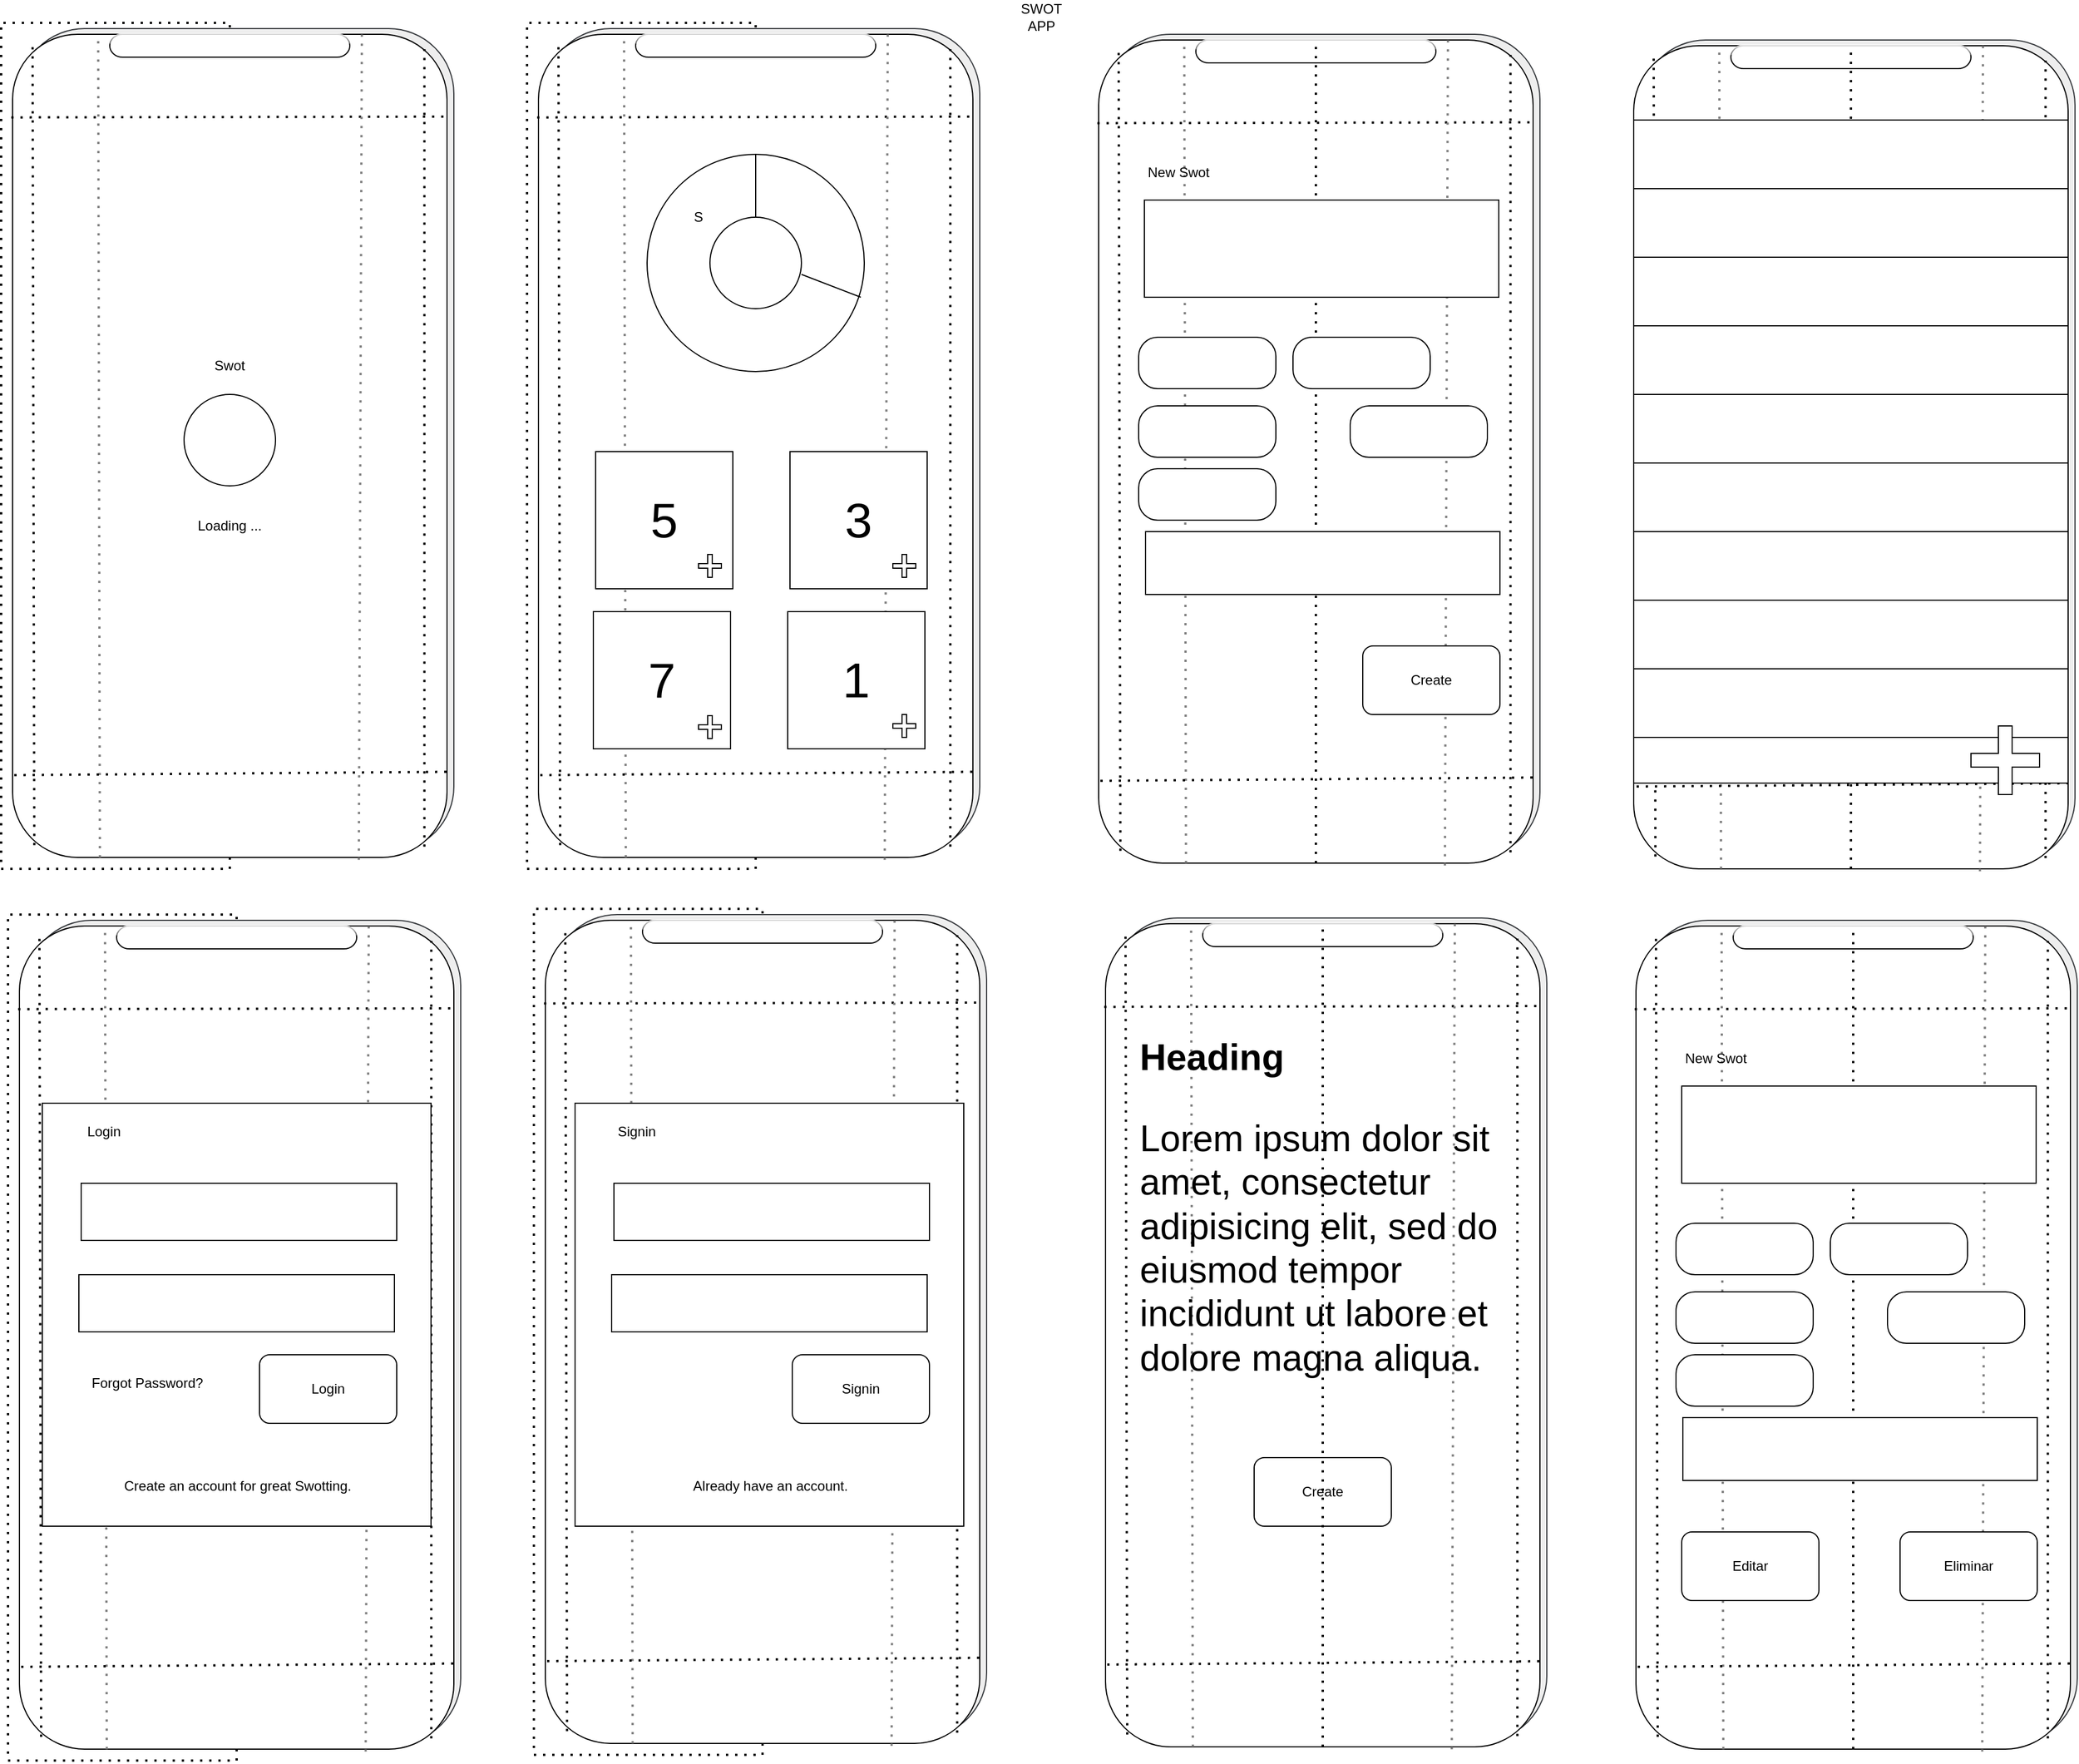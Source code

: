 <mxfile version="15.4.0" type="device"><diagram id="wFPqFY1GX7X6QsZwy1ds" name="Page-1"><mxGraphModel dx="1992" dy="1300" grid="1" gridSize="10" guides="1" tooltips="1" connect="1" arrows="1" fold="1" page="1" pageScale="1" pageWidth="1100" pageHeight="850" math="0" shadow="0"><root><mxCell id="0"/><mxCell id="1" parent="0"/><mxCell id="DtEiFHZhWqmrKsmx5rR9-7" value="" style="group;movable=0;editable=0;" vertex="1" connectable="0" parent="1"><mxGeometry x="80" y="40" width="386" height="725" as="geometry"/></mxCell><mxCell id="DtEiFHZhWqmrKsmx5rR9-8" value="" style="rounded=1;whiteSpace=wrap;html=1;fillColor=#eeeeee;strokeColor=#36393d;movable=0;editable=0;" vertex="1" parent="DtEiFHZhWqmrKsmx5rR9-7"><mxGeometry x="6" width="380" height="720" as="geometry"/></mxCell><mxCell id="DtEiFHZhWqmrKsmx5rR9-9" value="" style="rounded=1;whiteSpace=wrap;html=1;movable=0;editable=0;" vertex="1" parent="DtEiFHZhWqmrKsmx5rR9-7"><mxGeometry y="5" width="380" height="720" as="geometry"/></mxCell><mxCell id="DtEiFHZhWqmrKsmx5rR9-10" value="" style="rounded=1;whiteSpace=wrap;html=1;arcSize=56;glass=1;movable=0;editable=0;" vertex="1" parent="DtEiFHZhWqmrKsmx5rR9-7"><mxGeometry x="85" y="5" width="210" height="20" as="geometry"/></mxCell><mxCell id="DtEiFHZhWqmrKsmx5rR9-11" value="" style="endArrow=none;dashed=1;html=1;dashPattern=1 3;strokeWidth=2;entryX=0.5;entryY=0;entryDx=0;entryDy=0;exitX=0.5;exitY=1;exitDx=0;exitDy=0;rounded=0;edgeStyle=orthogonalEdgeStyle;movable=0;editable=0;" edge="1" parent="DtEiFHZhWqmrKsmx5rR9-7" source="DtEiFHZhWqmrKsmx5rR9-9" target="DtEiFHZhWqmrKsmx5rR9-10"><mxGeometry width="50" height="50" relative="1" as="geometry"><mxPoint x="270" y="405" as="sourcePoint"/><mxPoint x="320" y="355" as="targetPoint"/></mxGeometry></mxCell><mxCell id="DtEiFHZhWqmrKsmx5rR9-12" value="" style="endArrow=none;dashed=1;html=1;dashPattern=1 3;strokeWidth=2;exitX=-0.003;exitY=0.101;exitDx=0;exitDy=0;exitPerimeter=0;entryX=0.997;entryY=0.1;entryDx=0;entryDy=0;entryPerimeter=0;rounded=0;edgeStyle=orthogonalEdgeStyle;movable=0;editable=0;" edge="1" parent="DtEiFHZhWqmrKsmx5rR9-7" source="DtEiFHZhWqmrKsmx5rR9-9" target="DtEiFHZhWqmrKsmx5rR9-9"><mxGeometry width="50" height="50" relative="1" as="geometry"><mxPoint x="270" y="405" as="sourcePoint"/><mxPoint x="320" y="355" as="targetPoint"/></mxGeometry></mxCell><mxCell id="DtEiFHZhWqmrKsmx5rR9-13" value="" style="endArrow=none;dashed=1;html=1;dashPattern=1 3;strokeWidth=2;entryX=0.197;entryY=0;entryDx=0;entryDy=0;entryPerimeter=0;exitX=0.201;exitY=1;exitDx=0;exitDy=0;exitPerimeter=0;strokeColor=#808080;rounded=0;edgeStyle=orthogonalEdgeStyle;movable=0;editable=0;" edge="1" parent="DtEiFHZhWqmrKsmx5rR9-7" source="DtEiFHZhWqmrKsmx5rR9-9" target="DtEiFHZhWqmrKsmx5rR9-9"><mxGeometry width="50" height="50" relative="1" as="geometry"><mxPoint x="270" y="405" as="sourcePoint"/><mxPoint x="320" y="355" as="targetPoint"/></mxGeometry></mxCell><mxCell id="DtEiFHZhWqmrKsmx5rR9-14" value="" style="endArrow=none;dashed=1;html=1;dashPattern=1 3;strokeWidth=2;entryX=0.804;entryY=-0.002;entryDx=0;entryDy=0;entryPerimeter=0;exitX=0.797;exitY=1.003;exitDx=0;exitDy=0;exitPerimeter=0;strokeColor=#808080;rounded=0;edgeStyle=orthogonalEdgeStyle;movable=0;editable=0;" edge="1" parent="DtEiFHZhWqmrKsmx5rR9-7" source="DtEiFHZhWqmrKsmx5rR9-9" target="DtEiFHZhWqmrKsmx5rR9-9"><mxGeometry width="50" height="50" relative="1" as="geometry"><mxPoint x="311.52" y="722.5" as="sourcePoint"/><mxPoint x="310.0" y="2.5" as="targetPoint"/></mxGeometry></mxCell><mxCell id="DtEiFHZhWqmrKsmx5rR9-15" value="" style="endArrow=none;dashed=1;html=1;dashPattern=1 3;strokeWidth=2;entryX=0.046;entryY=0.014;entryDx=0;entryDy=0;entryPerimeter=0;exitX=0.05;exitY=0.985;exitDx=0;exitDy=0;exitPerimeter=0;rounded=0;edgeStyle=orthogonalEdgeStyle;movable=0;editable=0;" edge="1" parent="DtEiFHZhWqmrKsmx5rR9-7" source="DtEiFHZhWqmrKsmx5rR9-9" target="DtEiFHZhWqmrKsmx5rR9-9"><mxGeometry width="50" height="50" relative="1" as="geometry"><mxPoint x="250" y="375" as="sourcePoint"/><mxPoint x="300" y="325" as="targetPoint"/></mxGeometry></mxCell><mxCell id="DtEiFHZhWqmrKsmx5rR9-16" value="" style="endArrow=none;dashed=1;html=1;dashPattern=1 3;strokeWidth=2;entryX=0.948;entryY=0.018;entryDx=0;entryDy=0;entryPerimeter=0;exitX=0.948;exitY=0.987;exitDx=0;exitDy=0;exitPerimeter=0;rounded=0;edgeStyle=orthogonalEdgeStyle;movable=0;editable=0;" edge="1" parent="DtEiFHZhWqmrKsmx5rR9-7" source="DtEiFHZhWqmrKsmx5rR9-9" target="DtEiFHZhWqmrKsmx5rR9-9"><mxGeometry width="50" height="50" relative="1" as="geometry"><mxPoint x="250" y="405" as="sourcePoint"/><mxPoint x="300" y="355" as="targetPoint"/></mxGeometry></mxCell><mxCell id="DtEiFHZhWqmrKsmx5rR9-17" value="" style="endArrow=none;dashed=1;html=1;dashPattern=1 3;strokeWidth=2;exitX=0.004;exitY=0.9;exitDx=0;exitDy=0;exitPerimeter=0;entryX=1.001;entryY=0.896;entryDx=0;entryDy=0;entryPerimeter=0;rounded=0;edgeStyle=orthogonalEdgeStyle;movable=0;editable=0;" edge="1" parent="DtEiFHZhWqmrKsmx5rR9-7" source="DtEiFHZhWqmrKsmx5rR9-9" target="DtEiFHZhWqmrKsmx5rR9-9"><mxGeometry width="50" height="50" relative="1" as="geometry"><mxPoint x="250" y="405" as="sourcePoint"/><mxPoint x="300" y="355" as="targetPoint"/></mxGeometry></mxCell><mxCell id="DtEiFHZhWqmrKsmx5rR9-30" value="" style="ellipse;whiteSpace=wrap;html=1;aspect=fixed;" vertex="1" parent="DtEiFHZhWqmrKsmx5rR9-7"><mxGeometry x="150" y="320" width="80" height="80" as="geometry"/></mxCell><mxCell id="DtEiFHZhWqmrKsmx5rR9-31" value="Swot" style="text;html=1;strokeColor=none;fillColor=none;align=center;verticalAlign=middle;whiteSpace=wrap;rounded=0;" vertex="1" parent="DtEiFHZhWqmrKsmx5rR9-7"><mxGeometry x="160" y="280" width="60" height="30" as="geometry"/></mxCell><mxCell id="DtEiFHZhWqmrKsmx5rR9-32" value="Loading ..." style="text;html=1;strokeColor=none;fillColor=none;align=center;verticalAlign=middle;whiteSpace=wrap;rounded=0;" vertex="1" parent="DtEiFHZhWqmrKsmx5rR9-7"><mxGeometry x="160" y="420" width="60" height="30" as="geometry"/></mxCell><mxCell id="DtEiFHZhWqmrKsmx5rR9-18" value="" style="group;movable=0;editable=0;" vertex="1" connectable="0" parent="1"><mxGeometry x="540" y="40" width="390" height="725" as="geometry"/></mxCell><mxCell id="DtEiFHZhWqmrKsmx5rR9-19" value="" style="rounded=1;whiteSpace=wrap;html=1;fillColor=#eeeeee;strokeColor=#36393d;movable=0;editable=0;" vertex="1" parent="DtEiFHZhWqmrKsmx5rR9-18"><mxGeometry x="6" width="380" height="720" as="geometry"/></mxCell><mxCell id="DtEiFHZhWqmrKsmx5rR9-20" value="" style="rounded=1;whiteSpace=wrap;html=1;movable=0;editable=0;" vertex="1" parent="DtEiFHZhWqmrKsmx5rR9-18"><mxGeometry y="5" width="380" height="720" as="geometry"/></mxCell><mxCell id="DtEiFHZhWqmrKsmx5rR9-21" value="" style="rounded=1;whiteSpace=wrap;html=1;arcSize=56;glass=1;movable=0;editable=0;" vertex="1" parent="DtEiFHZhWqmrKsmx5rR9-18"><mxGeometry x="85" y="5" width="210" height="20" as="geometry"/></mxCell><mxCell id="DtEiFHZhWqmrKsmx5rR9-22" value="" style="endArrow=none;dashed=1;html=1;dashPattern=1 3;strokeWidth=2;entryX=0.5;entryY=0;entryDx=0;entryDy=0;exitX=0.5;exitY=1;exitDx=0;exitDy=0;rounded=0;edgeStyle=orthogonalEdgeStyle;movable=0;editable=0;" edge="1" parent="DtEiFHZhWqmrKsmx5rR9-18" source="DtEiFHZhWqmrKsmx5rR9-20" target="DtEiFHZhWqmrKsmx5rR9-21"><mxGeometry width="50" height="50" relative="1" as="geometry"><mxPoint x="270" y="405" as="sourcePoint"/><mxPoint x="320" y="355" as="targetPoint"/></mxGeometry></mxCell><mxCell id="DtEiFHZhWqmrKsmx5rR9-23" value="" style="endArrow=none;dashed=1;html=1;dashPattern=1 3;strokeWidth=2;exitX=-0.003;exitY=0.101;exitDx=0;exitDy=0;exitPerimeter=0;entryX=0.997;entryY=0.1;entryDx=0;entryDy=0;entryPerimeter=0;rounded=0;edgeStyle=orthogonalEdgeStyle;movable=0;editable=0;" edge="1" parent="DtEiFHZhWqmrKsmx5rR9-18" source="DtEiFHZhWqmrKsmx5rR9-20" target="DtEiFHZhWqmrKsmx5rR9-20"><mxGeometry width="50" height="50" relative="1" as="geometry"><mxPoint x="270" y="405" as="sourcePoint"/><mxPoint x="320" y="355" as="targetPoint"/></mxGeometry></mxCell><mxCell id="DtEiFHZhWqmrKsmx5rR9-24" value="" style="endArrow=none;dashed=1;html=1;dashPattern=1 3;strokeWidth=2;entryX=0.197;entryY=0;entryDx=0;entryDy=0;entryPerimeter=0;exitX=0.201;exitY=1;exitDx=0;exitDy=0;exitPerimeter=0;strokeColor=#808080;rounded=0;edgeStyle=orthogonalEdgeStyle;movable=0;editable=0;" edge="1" parent="DtEiFHZhWqmrKsmx5rR9-18" source="DtEiFHZhWqmrKsmx5rR9-20" target="DtEiFHZhWqmrKsmx5rR9-20"><mxGeometry width="50" height="50" relative="1" as="geometry"><mxPoint x="270" y="405" as="sourcePoint"/><mxPoint x="320" y="355" as="targetPoint"/></mxGeometry></mxCell><mxCell id="DtEiFHZhWqmrKsmx5rR9-25" value="" style="endArrow=none;dashed=1;html=1;dashPattern=1 3;strokeWidth=2;entryX=0.804;entryY=-0.002;entryDx=0;entryDy=0;entryPerimeter=0;exitX=0.797;exitY=1.003;exitDx=0;exitDy=0;exitPerimeter=0;strokeColor=#808080;rounded=0;edgeStyle=orthogonalEdgeStyle;movable=0;editable=0;" edge="1" parent="DtEiFHZhWqmrKsmx5rR9-18" source="DtEiFHZhWqmrKsmx5rR9-20" target="DtEiFHZhWqmrKsmx5rR9-20"><mxGeometry width="50" height="50" relative="1" as="geometry"><mxPoint x="311.52" y="722.5" as="sourcePoint"/><mxPoint x="310.0" y="2.5" as="targetPoint"/></mxGeometry></mxCell><mxCell id="DtEiFHZhWqmrKsmx5rR9-26" value="" style="endArrow=none;dashed=1;html=1;dashPattern=1 3;strokeWidth=2;entryX=0.046;entryY=0.014;entryDx=0;entryDy=0;entryPerimeter=0;exitX=0.05;exitY=0.985;exitDx=0;exitDy=0;exitPerimeter=0;rounded=0;edgeStyle=orthogonalEdgeStyle;movable=0;editable=0;" edge="1" parent="DtEiFHZhWqmrKsmx5rR9-18" source="DtEiFHZhWqmrKsmx5rR9-20" target="DtEiFHZhWqmrKsmx5rR9-20"><mxGeometry width="50" height="50" relative="1" as="geometry"><mxPoint x="250" y="375" as="sourcePoint"/><mxPoint x="300" y="325" as="targetPoint"/></mxGeometry></mxCell><mxCell id="DtEiFHZhWqmrKsmx5rR9-27" value="" style="endArrow=none;dashed=1;html=1;dashPattern=1 3;strokeWidth=2;entryX=0.948;entryY=0.018;entryDx=0;entryDy=0;entryPerimeter=0;exitX=0.948;exitY=0.987;exitDx=0;exitDy=0;exitPerimeter=0;rounded=0;edgeStyle=orthogonalEdgeStyle;movable=0;editable=0;" edge="1" parent="DtEiFHZhWqmrKsmx5rR9-18" source="DtEiFHZhWqmrKsmx5rR9-20" target="DtEiFHZhWqmrKsmx5rR9-20"><mxGeometry width="50" height="50" relative="1" as="geometry"><mxPoint x="250" y="405" as="sourcePoint"/><mxPoint x="300" y="355" as="targetPoint"/></mxGeometry></mxCell><mxCell id="DtEiFHZhWqmrKsmx5rR9-28" value="" style="endArrow=none;dashed=1;html=1;dashPattern=1 3;strokeWidth=2;exitX=0.004;exitY=0.9;exitDx=0;exitDy=0;exitPerimeter=0;entryX=1.001;entryY=0.896;entryDx=0;entryDy=0;entryPerimeter=0;rounded=0;edgeStyle=orthogonalEdgeStyle;movable=0;editable=0;" edge="1" parent="DtEiFHZhWqmrKsmx5rR9-18" source="DtEiFHZhWqmrKsmx5rR9-20" target="DtEiFHZhWqmrKsmx5rR9-20"><mxGeometry width="50" height="50" relative="1" as="geometry"><mxPoint x="250" y="405" as="sourcePoint"/><mxPoint x="300" y="355" as="targetPoint"/></mxGeometry></mxCell><mxCell id="DtEiFHZhWqmrKsmx5rR9-69" value="" style="ellipse;whiteSpace=wrap;html=1;aspect=fixed;" vertex="1" parent="DtEiFHZhWqmrKsmx5rR9-18"><mxGeometry x="95" y="110" width="190" height="190" as="geometry"/></mxCell><mxCell id="DtEiFHZhWqmrKsmx5rR9-70" value="" style="ellipse;whiteSpace=wrap;html=1;aspect=fixed;" vertex="1" parent="DtEiFHZhWqmrKsmx5rR9-18"><mxGeometry x="150" y="165" width="80" height="80" as="geometry"/></mxCell><mxCell id="DtEiFHZhWqmrKsmx5rR9-71" value="S" style="text;html=1;strokeColor=none;fillColor=none;align=center;verticalAlign=middle;whiteSpace=wrap;rounded=0;" vertex="1" parent="DtEiFHZhWqmrKsmx5rR9-18"><mxGeometry x="110" y="150" width="60" height="30" as="geometry"/></mxCell><mxCell id="DtEiFHZhWqmrKsmx5rR9-72" value="" style="endArrow=none;html=1;rounded=0;entryX=0.5;entryY=0;entryDx=0;entryDy=0;" edge="1" parent="DtEiFHZhWqmrKsmx5rR9-18" target="DtEiFHZhWqmrKsmx5rR9-69"><mxGeometry width="50" height="50" relative="1" as="geometry"><mxPoint x="190" y="165" as="sourcePoint"/><mxPoint x="240" y="115" as="targetPoint"/></mxGeometry></mxCell><mxCell id="DtEiFHZhWqmrKsmx5rR9-73" value="" style="endArrow=none;html=1;rounded=0;entryX=1;entryY=0.625;entryDx=0;entryDy=0;exitX=0.984;exitY=0.658;exitDx=0;exitDy=0;exitPerimeter=0;entryPerimeter=0;" edge="1" parent="DtEiFHZhWqmrKsmx5rR9-18" source="DtEiFHZhWqmrKsmx5rR9-69" target="DtEiFHZhWqmrKsmx5rR9-70"><mxGeometry width="50" height="50" relative="1" as="geometry"><mxPoint x="230" y="245" as="sourcePoint"/><mxPoint x="230" y="190" as="targetPoint"/></mxGeometry></mxCell><mxCell id="DtEiFHZhWqmrKsmx5rR9-74" value="5" style="rounded=0;whiteSpace=wrap;html=1;fontSize=43;" vertex="1" parent="DtEiFHZhWqmrKsmx5rR9-18"><mxGeometry x="50" y="370" width="120" height="120" as="geometry"/></mxCell><mxCell id="DtEiFHZhWqmrKsmx5rR9-75" value="3" style="rounded=0;whiteSpace=wrap;html=1;fontSize=43;" vertex="1" parent="DtEiFHZhWqmrKsmx5rR9-18"><mxGeometry x="220" y="370" width="120" height="120" as="geometry"/></mxCell><mxCell id="DtEiFHZhWqmrKsmx5rR9-76" value="7" style="rounded=0;whiteSpace=wrap;html=1;fontSize=43;" vertex="1" parent="DtEiFHZhWqmrKsmx5rR9-18"><mxGeometry x="48" y="510" width="120" height="120" as="geometry"/></mxCell><mxCell id="DtEiFHZhWqmrKsmx5rR9-77" value="1" style="rounded=0;whiteSpace=wrap;html=1;fontSize=43;" vertex="1" parent="DtEiFHZhWqmrKsmx5rR9-18"><mxGeometry x="218" y="510" width="120" height="120" as="geometry"/></mxCell><mxCell id="DtEiFHZhWqmrKsmx5rR9-78" value="" style="shape=cross;whiteSpace=wrap;html=1;fontSize=43;" vertex="1" parent="DtEiFHZhWqmrKsmx5rR9-18"><mxGeometry x="140" y="460" width="20" height="20" as="geometry"/></mxCell><mxCell id="DtEiFHZhWqmrKsmx5rR9-79" value="" style="shape=cross;whiteSpace=wrap;html=1;fontSize=43;" vertex="1" parent="DtEiFHZhWqmrKsmx5rR9-18"><mxGeometry x="310" y="460" width="20" height="20" as="geometry"/></mxCell><mxCell id="DtEiFHZhWqmrKsmx5rR9-80" value="" style="shape=cross;whiteSpace=wrap;html=1;fontSize=43;" vertex="1" parent="DtEiFHZhWqmrKsmx5rR9-18"><mxGeometry x="310" y="600" width="20" height="20" as="geometry"/></mxCell><mxCell id="DtEiFHZhWqmrKsmx5rR9-83" value="" style="shape=cross;whiteSpace=wrap;html=1;fontSize=43;" vertex="1" parent="DtEiFHZhWqmrKsmx5rR9-18"><mxGeometry x="140" y="601" width="20" height="20" as="geometry"/></mxCell><mxCell id="DtEiFHZhWqmrKsmx5rR9-29" value="SWOT APP" style="text;html=1;strokeColor=none;fillColor=none;align=center;verticalAlign=middle;whiteSpace=wrap;rounded=0;" vertex="1" parent="1"><mxGeometry x="950" y="15" width="60" height="30" as="geometry"/></mxCell><mxCell id="DtEiFHZhWqmrKsmx5rR9-33" value="" style="group;movable=0;editable=0;" vertex="1" connectable="0" parent="1"><mxGeometry x="86" y="820" width="386" height="725" as="geometry"/></mxCell><mxCell id="DtEiFHZhWqmrKsmx5rR9-34" value="" style="rounded=1;whiteSpace=wrap;html=1;fillColor=#eeeeee;strokeColor=#36393d;" vertex="1" parent="DtEiFHZhWqmrKsmx5rR9-33"><mxGeometry x="6" width="380" height="720" as="geometry"/></mxCell><mxCell id="DtEiFHZhWqmrKsmx5rR9-35" value="" style="rounded=1;whiteSpace=wrap;html=1;" vertex="1" parent="DtEiFHZhWqmrKsmx5rR9-33"><mxGeometry y="5" width="380" height="720" as="geometry"/></mxCell><mxCell id="DtEiFHZhWqmrKsmx5rR9-36" value="" style="rounded=1;whiteSpace=wrap;html=1;arcSize=56;glass=1;" vertex="1" parent="DtEiFHZhWqmrKsmx5rR9-33"><mxGeometry x="85" y="5" width="210" height="20" as="geometry"/></mxCell><mxCell id="DtEiFHZhWqmrKsmx5rR9-37" value="" style="endArrow=none;dashed=1;html=1;dashPattern=1 3;strokeWidth=2;entryX=0.5;entryY=0;entryDx=0;entryDy=0;exitX=0.5;exitY=1;exitDx=0;exitDy=0;rounded=0;edgeStyle=orthogonalEdgeStyle;" edge="1" parent="DtEiFHZhWqmrKsmx5rR9-33" source="DtEiFHZhWqmrKsmx5rR9-35" target="DtEiFHZhWqmrKsmx5rR9-36"><mxGeometry width="50" height="50" relative="1" as="geometry"><mxPoint x="270" y="405" as="sourcePoint"/><mxPoint x="320" y="355" as="targetPoint"/></mxGeometry></mxCell><mxCell id="DtEiFHZhWqmrKsmx5rR9-38" value="" style="endArrow=none;dashed=1;html=1;dashPattern=1 3;strokeWidth=2;exitX=-0.003;exitY=0.101;exitDx=0;exitDy=0;exitPerimeter=0;entryX=0.997;entryY=0.1;entryDx=0;entryDy=0;entryPerimeter=0;rounded=0;edgeStyle=orthogonalEdgeStyle;" edge="1" parent="DtEiFHZhWqmrKsmx5rR9-33" source="DtEiFHZhWqmrKsmx5rR9-35" target="DtEiFHZhWqmrKsmx5rR9-35"><mxGeometry width="50" height="50" relative="1" as="geometry"><mxPoint x="270" y="405" as="sourcePoint"/><mxPoint x="320" y="355" as="targetPoint"/></mxGeometry></mxCell><mxCell id="DtEiFHZhWqmrKsmx5rR9-39" value="" style="endArrow=none;dashed=1;html=1;dashPattern=1 3;strokeWidth=2;entryX=0.197;entryY=0;entryDx=0;entryDy=0;entryPerimeter=0;exitX=0.201;exitY=1;exitDx=0;exitDy=0;exitPerimeter=0;strokeColor=#808080;rounded=0;edgeStyle=orthogonalEdgeStyle;" edge="1" parent="DtEiFHZhWqmrKsmx5rR9-33" source="DtEiFHZhWqmrKsmx5rR9-35" target="DtEiFHZhWqmrKsmx5rR9-35"><mxGeometry width="50" height="50" relative="1" as="geometry"><mxPoint x="270" y="405" as="sourcePoint"/><mxPoint x="320" y="355" as="targetPoint"/></mxGeometry></mxCell><mxCell id="DtEiFHZhWqmrKsmx5rR9-40" value="" style="endArrow=none;dashed=1;html=1;dashPattern=1 3;strokeWidth=2;entryX=0.804;entryY=-0.002;entryDx=0;entryDy=0;entryPerimeter=0;exitX=0.797;exitY=1.003;exitDx=0;exitDy=0;exitPerimeter=0;strokeColor=#808080;rounded=0;edgeStyle=orthogonalEdgeStyle;" edge="1" parent="DtEiFHZhWqmrKsmx5rR9-33" source="DtEiFHZhWqmrKsmx5rR9-35" target="DtEiFHZhWqmrKsmx5rR9-35"><mxGeometry width="50" height="50" relative="1" as="geometry"><mxPoint x="311.52" y="722.5" as="sourcePoint"/><mxPoint x="310.0" y="2.5" as="targetPoint"/></mxGeometry></mxCell><mxCell id="DtEiFHZhWqmrKsmx5rR9-41" value="" style="endArrow=none;dashed=1;html=1;dashPattern=1 3;strokeWidth=2;entryX=0.046;entryY=0.014;entryDx=0;entryDy=0;entryPerimeter=0;exitX=0.05;exitY=0.985;exitDx=0;exitDy=0;exitPerimeter=0;rounded=0;edgeStyle=orthogonalEdgeStyle;" edge="1" parent="DtEiFHZhWqmrKsmx5rR9-33" source="DtEiFHZhWqmrKsmx5rR9-35" target="DtEiFHZhWqmrKsmx5rR9-35"><mxGeometry width="50" height="50" relative="1" as="geometry"><mxPoint x="250" y="375" as="sourcePoint"/><mxPoint x="300" y="325" as="targetPoint"/></mxGeometry></mxCell><mxCell id="DtEiFHZhWqmrKsmx5rR9-42" value="" style="endArrow=none;dashed=1;html=1;dashPattern=1 3;strokeWidth=2;entryX=0.948;entryY=0.018;entryDx=0;entryDy=0;entryPerimeter=0;exitX=0.948;exitY=0.987;exitDx=0;exitDy=0;exitPerimeter=0;rounded=0;edgeStyle=orthogonalEdgeStyle;" edge="1" parent="DtEiFHZhWqmrKsmx5rR9-33" source="DtEiFHZhWqmrKsmx5rR9-35" target="DtEiFHZhWqmrKsmx5rR9-35"><mxGeometry width="50" height="50" relative="1" as="geometry"><mxPoint x="250" y="405" as="sourcePoint"/><mxPoint x="300" y="355" as="targetPoint"/></mxGeometry></mxCell><mxCell id="DtEiFHZhWqmrKsmx5rR9-43" value="" style="endArrow=none;dashed=1;html=1;dashPattern=1 3;strokeWidth=2;exitX=0.004;exitY=0.9;exitDx=0;exitDy=0;exitPerimeter=0;entryX=1.001;entryY=0.896;entryDx=0;entryDy=0;entryPerimeter=0;rounded=0;edgeStyle=orthogonalEdgeStyle;" edge="1" parent="DtEiFHZhWqmrKsmx5rR9-33" source="DtEiFHZhWqmrKsmx5rR9-35" target="DtEiFHZhWqmrKsmx5rR9-35"><mxGeometry width="50" height="50" relative="1" as="geometry"><mxPoint x="250" y="405" as="sourcePoint"/><mxPoint x="300" y="355" as="targetPoint"/></mxGeometry></mxCell><mxCell id="DtEiFHZhWqmrKsmx5rR9-55" value="" style="rounded=0;whiteSpace=wrap;html=1;" vertex="1" parent="DtEiFHZhWqmrKsmx5rR9-33"><mxGeometry x="20" y="160" width="340" height="370" as="geometry"/></mxCell><mxCell id="DtEiFHZhWqmrKsmx5rR9-56" value="Login" style="text;html=1;strokeColor=none;fillColor=none;align=center;verticalAlign=middle;whiteSpace=wrap;rounded=0;" vertex="1" parent="DtEiFHZhWqmrKsmx5rR9-33"><mxGeometry x="44" y="170" width="60" height="30" as="geometry"/></mxCell><mxCell id="DtEiFHZhWqmrKsmx5rR9-57" value="" style="rounded=0;whiteSpace=wrap;html=1;" vertex="1" parent="DtEiFHZhWqmrKsmx5rR9-33"><mxGeometry x="54" y="230" width="276" height="50" as="geometry"/></mxCell><mxCell id="DtEiFHZhWqmrKsmx5rR9-58" value="" style="rounded=0;whiteSpace=wrap;html=1;" vertex="1" parent="DtEiFHZhWqmrKsmx5rR9-33"><mxGeometry x="52" y="310" width="276" height="50" as="geometry"/></mxCell><mxCell id="DtEiFHZhWqmrKsmx5rR9-59" value="Login" style="rounded=1;whiteSpace=wrap;html=1;" vertex="1" parent="DtEiFHZhWqmrKsmx5rR9-33"><mxGeometry x="210" y="380" width="120" height="60" as="geometry"/></mxCell><mxCell id="DtEiFHZhWqmrKsmx5rR9-60" value="Forgot Password?" style="text;html=1;strokeColor=none;fillColor=none;align=center;verticalAlign=middle;whiteSpace=wrap;rounded=0;" vertex="1" parent="DtEiFHZhWqmrKsmx5rR9-33"><mxGeometry x="54" y="390" width="116" height="30" as="geometry"/></mxCell><mxCell id="DtEiFHZhWqmrKsmx5rR9-61" value="Create an account for great Swotting." style="text;html=1;strokeColor=none;fillColor=none;align=center;verticalAlign=middle;whiteSpace=wrap;rounded=0;" vertex="1" parent="DtEiFHZhWqmrKsmx5rR9-33"><mxGeometry x="52" y="480" width="278" height="30" as="geometry"/></mxCell><mxCell id="DtEiFHZhWqmrKsmx5rR9-44" value="" style="group;movable=0;editable=0;" vertex="1" connectable="0" parent="1"><mxGeometry x="546" y="815" width="386" height="725" as="geometry"/></mxCell><mxCell id="DtEiFHZhWqmrKsmx5rR9-45" value="" style="rounded=1;whiteSpace=wrap;html=1;fillColor=#eeeeee;strokeColor=#36393d;" vertex="1" parent="DtEiFHZhWqmrKsmx5rR9-44"><mxGeometry x="6" width="380" height="720" as="geometry"/></mxCell><mxCell id="DtEiFHZhWqmrKsmx5rR9-46" value="" style="rounded=1;whiteSpace=wrap;html=1;" vertex="1" parent="DtEiFHZhWqmrKsmx5rR9-44"><mxGeometry y="5" width="380" height="720" as="geometry"/></mxCell><mxCell id="DtEiFHZhWqmrKsmx5rR9-47" value="" style="rounded=1;whiteSpace=wrap;html=1;arcSize=56;glass=1;" vertex="1" parent="DtEiFHZhWqmrKsmx5rR9-44"><mxGeometry x="85" y="5" width="210" height="20" as="geometry"/></mxCell><mxCell id="DtEiFHZhWqmrKsmx5rR9-48" value="" style="endArrow=none;dashed=1;html=1;dashPattern=1 3;strokeWidth=2;entryX=0.5;entryY=0;entryDx=0;entryDy=0;exitX=0.5;exitY=1;exitDx=0;exitDy=0;rounded=0;edgeStyle=orthogonalEdgeStyle;" edge="1" parent="DtEiFHZhWqmrKsmx5rR9-44" source="DtEiFHZhWqmrKsmx5rR9-46" target="DtEiFHZhWqmrKsmx5rR9-47"><mxGeometry width="50" height="50" relative="1" as="geometry"><mxPoint x="270" y="405" as="sourcePoint"/><mxPoint x="320" y="355" as="targetPoint"/></mxGeometry></mxCell><mxCell id="DtEiFHZhWqmrKsmx5rR9-49" value="" style="endArrow=none;dashed=1;html=1;dashPattern=1 3;strokeWidth=2;exitX=-0.003;exitY=0.101;exitDx=0;exitDy=0;exitPerimeter=0;entryX=0.997;entryY=0.1;entryDx=0;entryDy=0;entryPerimeter=0;rounded=0;edgeStyle=orthogonalEdgeStyle;" edge="1" parent="DtEiFHZhWqmrKsmx5rR9-44" source="DtEiFHZhWqmrKsmx5rR9-46" target="DtEiFHZhWqmrKsmx5rR9-46"><mxGeometry width="50" height="50" relative="1" as="geometry"><mxPoint x="270" y="405" as="sourcePoint"/><mxPoint x="320" y="355" as="targetPoint"/></mxGeometry></mxCell><mxCell id="DtEiFHZhWqmrKsmx5rR9-50" value="" style="endArrow=none;dashed=1;html=1;dashPattern=1 3;strokeWidth=2;entryX=0.197;entryY=0;entryDx=0;entryDy=0;entryPerimeter=0;exitX=0.201;exitY=1;exitDx=0;exitDy=0;exitPerimeter=0;strokeColor=#808080;rounded=0;edgeStyle=orthogonalEdgeStyle;" edge="1" parent="DtEiFHZhWqmrKsmx5rR9-44" source="DtEiFHZhWqmrKsmx5rR9-46" target="DtEiFHZhWqmrKsmx5rR9-46"><mxGeometry width="50" height="50" relative="1" as="geometry"><mxPoint x="270" y="405" as="sourcePoint"/><mxPoint x="320" y="355" as="targetPoint"/></mxGeometry></mxCell><mxCell id="DtEiFHZhWqmrKsmx5rR9-51" value="" style="endArrow=none;dashed=1;html=1;dashPattern=1 3;strokeWidth=2;entryX=0.804;entryY=-0.002;entryDx=0;entryDy=0;entryPerimeter=0;exitX=0.797;exitY=1.003;exitDx=0;exitDy=0;exitPerimeter=0;strokeColor=#808080;rounded=0;edgeStyle=orthogonalEdgeStyle;" edge="1" parent="DtEiFHZhWqmrKsmx5rR9-44" source="DtEiFHZhWqmrKsmx5rR9-46" target="DtEiFHZhWqmrKsmx5rR9-46"><mxGeometry width="50" height="50" relative="1" as="geometry"><mxPoint x="311.52" y="722.5" as="sourcePoint"/><mxPoint x="310.0" y="2.5" as="targetPoint"/></mxGeometry></mxCell><mxCell id="DtEiFHZhWqmrKsmx5rR9-52" value="" style="endArrow=none;dashed=1;html=1;dashPattern=1 3;strokeWidth=2;entryX=0.046;entryY=0.014;entryDx=0;entryDy=0;entryPerimeter=0;exitX=0.05;exitY=0.985;exitDx=0;exitDy=0;exitPerimeter=0;rounded=0;edgeStyle=orthogonalEdgeStyle;" edge="1" parent="DtEiFHZhWqmrKsmx5rR9-44" source="DtEiFHZhWqmrKsmx5rR9-46" target="DtEiFHZhWqmrKsmx5rR9-46"><mxGeometry width="50" height="50" relative="1" as="geometry"><mxPoint x="250" y="375" as="sourcePoint"/><mxPoint x="300" y="325" as="targetPoint"/></mxGeometry></mxCell><mxCell id="DtEiFHZhWqmrKsmx5rR9-53" value="" style="endArrow=none;dashed=1;html=1;dashPattern=1 3;strokeWidth=2;entryX=0.948;entryY=0.018;entryDx=0;entryDy=0;entryPerimeter=0;exitX=0.948;exitY=0.987;exitDx=0;exitDy=0;exitPerimeter=0;rounded=0;edgeStyle=orthogonalEdgeStyle;" edge="1" parent="DtEiFHZhWqmrKsmx5rR9-44" source="DtEiFHZhWqmrKsmx5rR9-46" target="DtEiFHZhWqmrKsmx5rR9-46"><mxGeometry width="50" height="50" relative="1" as="geometry"><mxPoint x="250" y="405" as="sourcePoint"/><mxPoint x="300" y="355" as="targetPoint"/></mxGeometry></mxCell><mxCell id="DtEiFHZhWqmrKsmx5rR9-54" value="" style="endArrow=none;dashed=1;html=1;dashPattern=1 3;strokeWidth=2;exitX=0.004;exitY=0.9;exitDx=0;exitDy=0;exitPerimeter=0;entryX=1.001;entryY=0.896;entryDx=0;entryDy=0;entryPerimeter=0;rounded=0;edgeStyle=orthogonalEdgeStyle;" edge="1" parent="DtEiFHZhWqmrKsmx5rR9-44" source="DtEiFHZhWqmrKsmx5rR9-46" target="DtEiFHZhWqmrKsmx5rR9-46"><mxGeometry width="50" height="50" relative="1" as="geometry"><mxPoint x="250" y="405" as="sourcePoint"/><mxPoint x="300" y="355" as="targetPoint"/></mxGeometry></mxCell><mxCell id="DtEiFHZhWqmrKsmx5rR9-62" value="" style="rounded=0;whiteSpace=wrap;html=1;" vertex="1" parent="DtEiFHZhWqmrKsmx5rR9-44"><mxGeometry x="26" y="165" width="340" height="370" as="geometry"/></mxCell><mxCell id="DtEiFHZhWqmrKsmx5rR9-63" value="Signin" style="text;html=1;strokeColor=none;fillColor=none;align=center;verticalAlign=middle;whiteSpace=wrap;rounded=0;" vertex="1" parent="DtEiFHZhWqmrKsmx5rR9-44"><mxGeometry x="50" y="175" width="60" height="30" as="geometry"/></mxCell><mxCell id="DtEiFHZhWqmrKsmx5rR9-64" value="" style="rounded=0;whiteSpace=wrap;html=1;" vertex="1" parent="DtEiFHZhWqmrKsmx5rR9-44"><mxGeometry x="60" y="235" width="276" height="50" as="geometry"/></mxCell><mxCell id="DtEiFHZhWqmrKsmx5rR9-65" value="" style="rounded=0;whiteSpace=wrap;html=1;" vertex="1" parent="DtEiFHZhWqmrKsmx5rR9-44"><mxGeometry x="58" y="315" width="276" height="50" as="geometry"/></mxCell><mxCell id="DtEiFHZhWqmrKsmx5rR9-66" value="Signin" style="rounded=1;whiteSpace=wrap;html=1;" vertex="1" parent="DtEiFHZhWqmrKsmx5rR9-44"><mxGeometry x="216" y="385" width="120" height="60" as="geometry"/></mxCell><mxCell id="DtEiFHZhWqmrKsmx5rR9-68" value="Already have an account." style="text;html=1;strokeColor=none;fillColor=none;align=center;verticalAlign=middle;whiteSpace=wrap;rounded=0;" vertex="1" parent="DtEiFHZhWqmrKsmx5rR9-44"><mxGeometry x="58" y="485" width="278" height="30" as="geometry"/></mxCell><mxCell id="DtEiFHZhWqmrKsmx5rR9-84" value="" style="group;fontSize=43;" vertex="1" connectable="0" parent="1"><mxGeometry x="1030" y="45" width="386" height="725" as="geometry"/></mxCell><mxCell id="DtEiFHZhWqmrKsmx5rR9-85" value="" style="rounded=1;whiteSpace=wrap;html=1;fillColor=#eeeeee;strokeColor=#36393d;fontSize=43;" vertex="1" parent="DtEiFHZhWqmrKsmx5rR9-84"><mxGeometry x="6" width="380" height="720" as="geometry"/></mxCell><mxCell id="DtEiFHZhWqmrKsmx5rR9-86" value="" style="rounded=1;whiteSpace=wrap;html=1;fontSize=43;" vertex="1" parent="DtEiFHZhWqmrKsmx5rR9-84"><mxGeometry y="5" width="380" height="720" as="geometry"/></mxCell><mxCell id="DtEiFHZhWqmrKsmx5rR9-87" value="" style="rounded=1;whiteSpace=wrap;html=1;arcSize=56;glass=1;fontSize=43;" vertex="1" parent="DtEiFHZhWqmrKsmx5rR9-84"><mxGeometry x="85" y="5" width="210" height="20" as="geometry"/></mxCell><mxCell id="DtEiFHZhWqmrKsmx5rR9-88" value="" style="endArrow=none;dashed=1;html=1;dashPattern=1 3;strokeWidth=2;entryX=0.5;entryY=0;entryDx=0;entryDy=0;exitX=0.5;exitY=1;exitDx=0;exitDy=0;rounded=0;fontSize=43;" edge="1" parent="DtEiFHZhWqmrKsmx5rR9-84" source="DtEiFHZhWqmrKsmx5rR9-86" target="DtEiFHZhWqmrKsmx5rR9-87"><mxGeometry width="50" height="50" relative="1" as="geometry"><mxPoint x="270" y="405" as="sourcePoint"/><mxPoint x="320" y="355" as="targetPoint"/></mxGeometry></mxCell><mxCell id="DtEiFHZhWqmrKsmx5rR9-89" value="" style="endArrow=none;dashed=1;html=1;dashPattern=1 3;strokeWidth=2;exitX=-0.003;exitY=0.101;exitDx=0;exitDy=0;exitPerimeter=0;entryX=0.997;entryY=0.1;entryDx=0;entryDy=0;entryPerimeter=0;rounded=0;fontSize=43;" edge="1" parent="DtEiFHZhWqmrKsmx5rR9-84" source="DtEiFHZhWqmrKsmx5rR9-86" target="DtEiFHZhWqmrKsmx5rR9-86"><mxGeometry width="50" height="50" relative="1" as="geometry"><mxPoint x="270" y="405" as="sourcePoint"/><mxPoint x="320" y="355" as="targetPoint"/></mxGeometry></mxCell><mxCell id="DtEiFHZhWqmrKsmx5rR9-90" value="" style="endArrow=none;dashed=1;html=1;dashPattern=1 3;strokeWidth=2;entryX=0.197;entryY=0;entryDx=0;entryDy=0;entryPerimeter=0;exitX=0.201;exitY=1;exitDx=0;exitDy=0;exitPerimeter=0;strokeColor=#808080;rounded=0;fontSize=43;" edge="1" parent="DtEiFHZhWqmrKsmx5rR9-84" source="DtEiFHZhWqmrKsmx5rR9-86" target="DtEiFHZhWqmrKsmx5rR9-86"><mxGeometry width="50" height="50" relative="1" as="geometry"><mxPoint x="270" y="405" as="sourcePoint"/><mxPoint x="320" y="355" as="targetPoint"/></mxGeometry></mxCell><mxCell id="DtEiFHZhWqmrKsmx5rR9-91" value="" style="endArrow=none;dashed=1;html=1;dashPattern=1 3;strokeWidth=2;entryX=0.804;entryY=-0.002;entryDx=0;entryDy=0;entryPerimeter=0;exitX=0.797;exitY=1.003;exitDx=0;exitDy=0;exitPerimeter=0;strokeColor=#808080;rounded=0;fontSize=43;" edge="1" parent="DtEiFHZhWqmrKsmx5rR9-84" source="DtEiFHZhWqmrKsmx5rR9-86" target="DtEiFHZhWqmrKsmx5rR9-86"><mxGeometry width="50" height="50" relative="1" as="geometry"><mxPoint x="311.52" y="722.5" as="sourcePoint"/><mxPoint x="310.0" y="2.5" as="targetPoint"/></mxGeometry></mxCell><mxCell id="DtEiFHZhWqmrKsmx5rR9-92" value="" style="endArrow=none;dashed=1;html=1;dashPattern=1 3;strokeWidth=2;entryX=0.046;entryY=0.014;entryDx=0;entryDy=0;entryPerimeter=0;exitX=0.05;exitY=0.985;exitDx=0;exitDy=0;exitPerimeter=0;rounded=0;fontSize=43;" edge="1" parent="DtEiFHZhWqmrKsmx5rR9-84" source="DtEiFHZhWqmrKsmx5rR9-86" target="DtEiFHZhWqmrKsmx5rR9-86"><mxGeometry width="50" height="50" relative="1" as="geometry"><mxPoint x="250" y="375" as="sourcePoint"/><mxPoint x="300" y="325" as="targetPoint"/></mxGeometry></mxCell><mxCell id="DtEiFHZhWqmrKsmx5rR9-93" value="" style="endArrow=none;dashed=1;html=1;dashPattern=1 3;strokeWidth=2;entryX=0.948;entryY=0.018;entryDx=0;entryDy=0;entryPerimeter=0;exitX=0.948;exitY=0.987;exitDx=0;exitDy=0;exitPerimeter=0;rounded=0;fontSize=43;" edge="1" parent="DtEiFHZhWqmrKsmx5rR9-84" source="DtEiFHZhWqmrKsmx5rR9-86" target="DtEiFHZhWqmrKsmx5rR9-86"><mxGeometry width="50" height="50" relative="1" as="geometry"><mxPoint x="250" y="405" as="sourcePoint"/><mxPoint x="300" y="355" as="targetPoint"/></mxGeometry></mxCell><mxCell id="DtEiFHZhWqmrKsmx5rR9-94" value="" style="endArrow=none;dashed=1;html=1;dashPattern=1 3;strokeWidth=2;exitX=0.004;exitY=0.9;exitDx=0;exitDy=0;exitPerimeter=0;entryX=1.001;entryY=0.896;entryDx=0;entryDy=0;entryPerimeter=0;rounded=0;fontSize=43;" edge="1" parent="DtEiFHZhWqmrKsmx5rR9-84" source="DtEiFHZhWqmrKsmx5rR9-86" target="DtEiFHZhWqmrKsmx5rR9-86"><mxGeometry width="50" height="50" relative="1" as="geometry"><mxPoint x="250" y="405" as="sourcePoint"/><mxPoint x="300" y="355" as="targetPoint"/></mxGeometry></mxCell><mxCell id="DtEiFHZhWqmrKsmx5rR9-95" value="&lt;font style=&quot;font-size: 12px&quot;&gt;New Swot&lt;/font&gt;" style="text;html=1;strokeColor=none;fillColor=none;align=center;verticalAlign=middle;whiteSpace=wrap;rounded=0;fontSize=43;" vertex="1" parent="DtEiFHZhWqmrKsmx5rR9-84"><mxGeometry x="40" y="95" width="60" height="30" as="geometry"/></mxCell><mxCell id="DtEiFHZhWqmrKsmx5rR9-96" value="" style="rounded=0;whiteSpace=wrap;html=1;fontSize=43;" vertex="1" parent="DtEiFHZhWqmrKsmx5rR9-84"><mxGeometry x="40" y="145" width="310" height="85" as="geometry"/></mxCell><mxCell id="DtEiFHZhWqmrKsmx5rR9-97" value="" style="rounded=1;whiteSpace=wrap;html=1;fontSize=43;arcSize=37;" vertex="1" parent="DtEiFHZhWqmrKsmx5rR9-84"><mxGeometry x="35" y="265" width="120" height="45" as="geometry"/></mxCell><mxCell id="DtEiFHZhWqmrKsmx5rR9-98" value="" style="rounded=1;whiteSpace=wrap;html=1;fontSize=43;arcSize=37;" vertex="1" parent="DtEiFHZhWqmrKsmx5rR9-84"><mxGeometry x="170" y="265" width="120" height="45" as="geometry"/></mxCell><mxCell id="DtEiFHZhWqmrKsmx5rR9-99" value="" style="rounded=1;whiteSpace=wrap;html=1;fontSize=43;arcSize=37;" vertex="1" parent="DtEiFHZhWqmrKsmx5rR9-84"><mxGeometry x="35" y="325" width="120" height="45" as="geometry"/></mxCell><mxCell id="DtEiFHZhWqmrKsmx5rR9-100" value="" style="rounded=1;whiteSpace=wrap;html=1;fontSize=43;arcSize=37;" vertex="1" parent="DtEiFHZhWqmrKsmx5rR9-84"><mxGeometry x="220" y="325" width="120" height="45" as="geometry"/></mxCell><mxCell id="DtEiFHZhWqmrKsmx5rR9-101" value="" style="rounded=1;whiteSpace=wrap;html=1;fontSize=43;arcSize=37;" vertex="1" parent="DtEiFHZhWqmrKsmx5rR9-84"><mxGeometry x="35" y="380" width="120" height="45" as="geometry"/></mxCell><mxCell id="DtEiFHZhWqmrKsmx5rR9-102" value="" style="rounded=0;whiteSpace=wrap;html=1;fontSize=43;" vertex="1" parent="DtEiFHZhWqmrKsmx5rR9-84"><mxGeometry x="41" y="435" width="310" height="55" as="geometry"/></mxCell><mxCell id="DtEiFHZhWqmrKsmx5rR9-103" value="Create" style="rounded=1;whiteSpace=wrap;html=1;" vertex="1" parent="DtEiFHZhWqmrKsmx5rR9-84"><mxGeometry x="231" y="535" width="120" height="60" as="geometry"/></mxCell><mxCell id="DtEiFHZhWqmrKsmx5rR9-104" value="" style="group;fontSize=43;" vertex="1" connectable="0" parent="1"><mxGeometry x="1498" y="50" width="386" height="725" as="geometry"/></mxCell><mxCell id="DtEiFHZhWqmrKsmx5rR9-105" value="" style="rounded=1;whiteSpace=wrap;html=1;fillColor=#eeeeee;strokeColor=#36393d;fontSize=43;" vertex="1" parent="DtEiFHZhWqmrKsmx5rR9-104"><mxGeometry x="6" width="380" height="720" as="geometry"/></mxCell><mxCell id="DtEiFHZhWqmrKsmx5rR9-106" value="" style="rounded=1;whiteSpace=wrap;html=1;fontSize=43;" vertex="1" parent="DtEiFHZhWqmrKsmx5rR9-104"><mxGeometry y="5" width="380" height="720" as="geometry"/></mxCell><mxCell id="DtEiFHZhWqmrKsmx5rR9-107" value="" style="rounded=1;whiteSpace=wrap;html=1;arcSize=56;glass=1;fontSize=43;" vertex="1" parent="DtEiFHZhWqmrKsmx5rR9-104"><mxGeometry x="85" y="5" width="210" height="20" as="geometry"/></mxCell><mxCell id="DtEiFHZhWqmrKsmx5rR9-108" value="" style="endArrow=none;dashed=1;html=1;dashPattern=1 3;strokeWidth=2;entryX=0.5;entryY=0;entryDx=0;entryDy=0;exitX=0.5;exitY=1;exitDx=0;exitDy=0;rounded=0;fontSize=43;" edge="1" parent="DtEiFHZhWqmrKsmx5rR9-104" source="DtEiFHZhWqmrKsmx5rR9-106" target="DtEiFHZhWqmrKsmx5rR9-107"><mxGeometry width="50" height="50" relative="1" as="geometry"><mxPoint x="270" y="405" as="sourcePoint"/><mxPoint x="320" y="355" as="targetPoint"/></mxGeometry></mxCell><mxCell id="DtEiFHZhWqmrKsmx5rR9-109" value="" style="endArrow=none;dashed=1;html=1;dashPattern=1 3;strokeWidth=2;exitX=-0.003;exitY=0.101;exitDx=0;exitDy=0;exitPerimeter=0;entryX=0.997;entryY=0.1;entryDx=0;entryDy=0;entryPerimeter=0;rounded=0;fontSize=43;" edge="1" parent="DtEiFHZhWqmrKsmx5rR9-104"><mxGeometry width="50" height="50" relative="1" as="geometry"><mxPoint x="-0.14" y="77.72" as="sourcePoint"/><mxPoint x="379.86" y="77.0" as="targetPoint"/></mxGeometry></mxCell><mxCell id="DtEiFHZhWqmrKsmx5rR9-110" value="" style="endArrow=none;dashed=1;html=1;dashPattern=1 3;strokeWidth=2;entryX=0.197;entryY=0;entryDx=0;entryDy=0;entryPerimeter=0;exitX=0.201;exitY=1;exitDx=0;exitDy=0;exitPerimeter=0;strokeColor=#808080;rounded=0;fontSize=43;" edge="1" parent="DtEiFHZhWqmrKsmx5rR9-104" source="DtEiFHZhWqmrKsmx5rR9-106" target="DtEiFHZhWqmrKsmx5rR9-106"><mxGeometry width="50" height="50" relative="1" as="geometry"><mxPoint x="270" y="405" as="sourcePoint"/><mxPoint x="320" y="355" as="targetPoint"/></mxGeometry></mxCell><mxCell id="DtEiFHZhWqmrKsmx5rR9-111" value="" style="endArrow=none;dashed=1;html=1;dashPattern=1 3;strokeWidth=2;entryX=0.804;entryY=-0.002;entryDx=0;entryDy=0;entryPerimeter=0;exitX=0.797;exitY=1.003;exitDx=0;exitDy=0;exitPerimeter=0;strokeColor=#808080;rounded=0;fontSize=43;" edge="1" parent="DtEiFHZhWqmrKsmx5rR9-104" source="DtEiFHZhWqmrKsmx5rR9-106" target="DtEiFHZhWqmrKsmx5rR9-106"><mxGeometry width="50" height="50" relative="1" as="geometry"><mxPoint x="311.52" y="722.5" as="sourcePoint"/><mxPoint x="310.0" y="2.5" as="targetPoint"/></mxGeometry></mxCell><mxCell id="DtEiFHZhWqmrKsmx5rR9-112" value="" style="endArrow=none;dashed=1;html=1;dashPattern=1 3;strokeWidth=2;entryX=0.046;entryY=0.014;entryDx=0;entryDy=0;entryPerimeter=0;exitX=0.05;exitY=0.985;exitDx=0;exitDy=0;exitPerimeter=0;rounded=0;fontSize=43;" edge="1" parent="DtEiFHZhWqmrKsmx5rR9-104" source="DtEiFHZhWqmrKsmx5rR9-106" target="DtEiFHZhWqmrKsmx5rR9-106"><mxGeometry width="50" height="50" relative="1" as="geometry"><mxPoint x="250" y="375" as="sourcePoint"/><mxPoint x="300" y="325" as="targetPoint"/></mxGeometry></mxCell><mxCell id="DtEiFHZhWqmrKsmx5rR9-113" value="" style="endArrow=none;dashed=1;html=1;dashPattern=1 3;strokeWidth=2;entryX=0.948;entryY=0.018;entryDx=0;entryDy=0;entryPerimeter=0;exitX=0.948;exitY=0.987;exitDx=0;exitDy=0;exitPerimeter=0;rounded=0;fontSize=43;" edge="1" parent="DtEiFHZhWqmrKsmx5rR9-104" source="DtEiFHZhWqmrKsmx5rR9-106" target="DtEiFHZhWqmrKsmx5rR9-106"><mxGeometry width="50" height="50" relative="1" as="geometry"><mxPoint x="250" y="405" as="sourcePoint"/><mxPoint x="300" y="355" as="targetPoint"/></mxGeometry></mxCell><mxCell id="DtEiFHZhWqmrKsmx5rR9-114" value="" style="endArrow=none;dashed=1;html=1;dashPattern=1 3;strokeWidth=2;exitX=0.004;exitY=0.9;exitDx=0;exitDy=0;exitPerimeter=0;entryX=1.001;entryY=0.896;entryDx=0;entryDy=0;entryPerimeter=0;rounded=0;fontSize=43;" edge="1" parent="DtEiFHZhWqmrKsmx5rR9-104"><mxGeometry width="50" height="50" relative="1" as="geometry"><mxPoint x="2.52" y="653" as="sourcePoint"/><mxPoint x="381.38" y="650.12" as="targetPoint"/></mxGeometry></mxCell><mxCell id="DtEiFHZhWqmrKsmx5rR9-115" value="" style="rounded=0;whiteSpace=wrap;html=1;fontSize=43;" vertex="1" parent="DtEiFHZhWqmrKsmx5rR9-104"><mxGeometry y="70" width="380" height="60" as="geometry"/></mxCell><mxCell id="DtEiFHZhWqmrKsmx5rR9-116" value="" style="rounded=0;whiteSpace=wrap;html=1;fontSize=43;" vertex="1" parent="DtEiFHZhWqmrKsmx5rR9-104"><mxGeometry y="130" width="380" height="60" as="geometry"/></mxCell><mxCell id="DtEiFHZhWqmrKsmx5rR9-117" value="" style="rounded=0;whiteSpace=wrap;html=1;fontSize=43;" vertex="1" parent="DtEiFHZhWqmrKsmx5rR9-104"><mxGeometry y="190" width="380" height="60" as="geometry"/></mxCell><mxCell id="DtEiFHZhWqmrKsmx5rR9-118" value="" style="rounded=0;whiteSpace=wrap;html=1;fontSize=43;" vertex="1" parent="DtEiFHZhWqmrKsmx5rR9-104"><mxGeometry y="250" width="380" height="60" as="geometry"/></mxCell><mxCell id="DtEiFHZhWqmrKsmx5rR9-119" value="" style="rounded=0;whiteSpace=wrap;html=1;fontSize=43;" vertex="1" parent="DtEiFHZhWqmrKsmx5rR9-104"><mxGeometry y="310" width="380" height="60" as="geometry"/></mxCell><mxCell id="DtEiFHZhWqmrKsmx5rR9-120" value="" style="rounded=0;whiteSpace=wrap;html=1;fontSize=43;" vertex="1" parent="DtEiFHZhWqmrKsmx5rR9-104"><mxGeometry y="370" width="380" height="60" as="geometry"/></mxCell><mxCell id="DtEiFHZhWqmrKsmx5rR9-121" value="" style="rounded=0;whiteSpace=wrap;html=1;fontSize=43;" vertex="1" parent="DtEiFHZhWqmrKsmx5rR9-104"><mxGeometry y="430" width="380" height="60" as="geometry"/></mxCell><mxCell id="DtEiFHZhWqmrKsmx5rR9-122" value="" style="rounded=0;whiteSpace=wrap;html=1;fontSize=43;" vertex="1" parent="DtEiFHZhWqmrKsmx5rR9-104"><mxGeometry y="490" width="380" height="60" as="geometry"/></mxCell><mxCell id="DtEiFHZhWqmrKsmx5rR9-123" value="" style="rounded=0;whiteSpace=wrap;html=1;fontSize=43;" vertex="1" parent="DtEiFHZhWqmrKsmx5rR9-104"><mxGeometry y="550" width="380" height="60" as="geometry"/></mxCell><mxCell id="DtEiFHZhWqmrKsmx5rR9-124" value="" style="rounded=0;whiteSpace=wrap;html=1;fontSize=43;" vertex="1" parent="DtEiFHZhWqmrKsmx5rR9-104"><mxGeometry y="610" width="380" height="40" as="geometry"/></mxCell><mxCell id="DtEiFHZhWqmrKsmx5rR9-125" value="" style="shape=cross;whiteSpace=wrap;html=1;fontSize=43;" vertex="1" parent="DtEiFHZhWqmrKsmx5rR9-104"><mxGeometry x="295" y="600" width="60" height="60" as="geometry"/></mxCell><mxCell id="DtEiFHZhWqmrKsmx5rR9-127" value="" style="group;fontSize=43;" vertex="1" connectable="0" parent="1"><mxGeometry x="1036" y="818" width="386" height="725" as="geometry"/></mxCell><mxCell id="DtEiFHZhWqmrKsmx5rR9-128" value="" style="rounded=1;whiteSpace=wrap;html=1;fillColor=#eeeeee;strokeColor=#36393d;fontSize=43;" vertex="1" parent="DtEiFHZhWqmrKsmx5rR9-127"><mxGeometry x="6" width="380" height="720" as="geometry"/></mxCell><mxCell id="DtEiFHZhWqmrKsmx5rR9-129" value="" style="rounded=1;whiteSpace=wrap;html=1;fontSize=43;" vertex="1" parent="DtEiFHZhWqmrKsmx5rR9-127"><mxGeometry y="5" width="380" height="720" as="geometry"/></mxCell><mxCell id="DtEiFHZhWqmrKsmx5rR9-130" value="" style="rounded=1;whiteSpace=wrap;html=1;arcSize=56;glass=1;fontSize=43;" vertex="1" parent="DtEiFHZhWqmrKsmx5rR9-127"><mxGeometry x="85" y="5" width="210" height="20" as="geometry"/></mxCell><mxCell id="DtEiFHZhWqmrKsmx5rR9-131" value="" style="endArrow=none;dashed=1;html=1;dashPattern=1 3;strokeWidth=2;entryX=0.5;entryY=0;entryDx=0;entryDy=0;exitX=0.5;exitY=1;exitDx=0;exitDy=0;rounded=0;fontSize=43;startArrow=none;" edge="1" parent="DtEiFHZhWqmrKsmx5rR9-127" source="DtEiFHZhWqmrKsmx5rR9-139" target="DtEiFHZhWqmrKsmx5rR9-130"><mxGeometry width="50" height="50" relative="1" as="geometry"><mxPoint x="270" y="405" as="sourcePoint"/><mxPoint x="320" y="355" as="targetPoint"/></mxGeometry></mxCell><mxCell id="DtEiFHZhWqmrKsmx5rR9-132" value="" style="endArrow=none;dashed=1;html=1;dashPattern=1 3;strokeWidth=2;exitX=-0.003;exitY=0.101;exitDx=0;exitDy=0;exitPerimeter=0;entryX=0.997;entryY=0.1;entryDx=0;entryDy=0;entryPerimeter=0;rounded=0;fontSize=43;" edge="1" parent="DtEiFHZhWqmrKsmx5rR9-127" source="DtEiFHZhWqmrKsmx5rR9-129" target="DtEiFHZhWqmrKsmx5rR9-129"><mxGeometry width="50" height="50" relative="1" as="geometry"><mxPoint x="270" y="405" as="sourcePoint"/><mxPoint x="320" y="355" as="targetPoint"/></mxGeometry></mxCell><mxCell id="DtEiFHZhWqmrKsmx5rR9-133" value="" style="endArrow=none;dashed=1;html=1;dashPattern=1 3;strokeWidth=2;entryX=0.197;entryY=0;entryDx=0;entryDy=0;entryPerimeter=0;exitX=0.201;exitY=1;exitDx=0;exitDy=0;exitPerimeter=0;strokeColor=#808080;rounded=0;fontSize=43;" edge="1" parent="DtEiFHZhWqmrKsmx5rR9-127" source="DtEiFHZhWqmrKsmx5rR9-129" target="DtEiFHZhWqmrKsmx5rR9-129"><mxGeometry width="50" height="50" relative="1" as="geometry"><mxPoint x="270" y="405" as="sourcePoint"/><mxPoint x="320" y="355" as="targetPoint"/></mxGeometry></mxCell><mxCell id="DtEiFHZhWqmrKsmx5rR9-134" value="" style="endArrow=none;dashed=1;html=1;dashPattern=1 3;strokeWidth=2;entryX=0.804;entryY=-0.002;entryDx=0;entryDy=0;entryPerimeter=0;exitX=0.797;exitY=1.003;exitDx=0;exitDy=0;exitPerimeter=0;strokeColor=#808080;rounded=0;fontSize=43;" edge="1" parent="DtEiFHZhWqmrKsmx5rR9-127" source="DtEiFHZhWqmrKsmx5rR9-129" target="DtEiFHZhWqmrKsmx5rR9-129"><mxGeometry width="50" height="50" relative="1" as="geometry"><mxPoint x="311.52" y="722.5" as="sourcePoint"/><mxPoint x="310.0" y="2.5" as="targetPoint"/></mxGeometry></mxCell><mxCell id="DtEiFHZhWqmrKsmx5rR9-135" value="" style="endArrow=none;dashed=1;html=1;dashPattern=1 3;strokeWidth=2;entryX=0.046;entryY=0.014;entryDx=0;entryDy=0;entryPerimeter=0;exitX=0.05;exitY=0.985;exitDx=0;exitDy=0;exitPerimeter=0;rounded=0;fontSize=43;" edge="1" parent="DtEiFHZhWqmrKsmx5rR9-127" source="DtEiFHZhWqmrKsmx5rR9-129" target="DtEiFHZhWqmrKsmx5rR9-129"><mxGeometry width="50" height="50" relative="1" as="geometry"><mxPoint x="250" y="375" as="sourcePoint"/><mxPoint x="300" y="325" as="targetPoint"/></mxGeometry></mxCell><mxCell id="DtEiFHZhWqmrKsmx5rR9-136" value="" style="endArrow=none;dashed=1;html=1;dashPattern=1 3;strokeWidth=2;entryX=0.948;entryY=0.018;entryDx=0;entryDy=0;entryPerimeter=0;exitX=0.948;exitY=0.987;exitDx=0;exitDy=0;exitPerimeter=0;rounded=0;fontSize=43;" edge="1" parent="DtEiFHZhWqmrKsmx5rR9-127" source="DtEiFHZhWqmrKsmx5rR9-129" target="DtEiFHZhWqmrKsmx5rR9-129"><mxGeometry width="50" height="50" relative="1" as="geometry"><mxPoint x="250" y="405" as="sourcePoint"/><mxPoint x="300" y="355" as="targetPoint"/></mxGeometry></mxCell><mxCell id="DtEiFHZhWqmrKsmx5rR9-137" value="" style="endArrow=none;dashed=1;html=1;dashPattern=1 3;strokeWidth=2;exitX=0.004;exitY=0.9;exitDx=0;exitDy=0;exitPerimeter=0;entryX=1.001;entryY=0.896;entryDx=0;entryDy=0;entryPerimeter=0;rounded=0;fontSize=43;" edge="1" parent="DtEiFHZhWqmrKsmx5rR9-127" source="DtEiFHZhWqmrKsmx5rR9-129" target="DtEiFHZhWqmrKsmx5rR9-129"><mxGeometry width="50" height="50" relative="1" as="geometry"><mxPoint x="250" y="405" as="sourcePoint"/><mxPoint x="300" y="355" as="targetPoint"/></mxGeometry></mxCell><mxCell id="DtEiFHZhWqmrKsmx5rR9-138" value="&lt;h1 style=&quot;font-size: 32px;&quot;&gt;Heading&lt;/h1&gt;&lt;p style=&quot;font-size: 32px;&quot;&gt;Lorem ipsum dolor sit amet, consectetur adipisicing elit, sed do eiusmod tempor incididunt ut labore et dolore magna aliqua.&lt;/p&gt;" style="text;html=1;strokeColor=none;fillColor=none;spacing=5;spacingTop=-20;whiteSpace=wrap;overflow=hidden;rounded=0;fontSize=32;" vertex="1" parent="DtEiFHZhWqmrKsmx5rR9-127"><mxGeometry x="25" y="92" width="336" height="338" as="geometry"/></mxCell><mxCell id="DtEiFHZhWqmrKsmx5rR9-139" value="Create" style="rounded=1;whiteSpace=wrap;html=1;" vertex="1" parent="DtEiFHZhWqmrKsmx5rR9-127"><mxGeometry x="130" y="472" width="120" height="60" as="geometry"/></mxCell><mxCell id="DtEiFHZhWqmrKsmx5rR9-140" value="" style="endArrow=none;dashed=1;html=1;dashPattern=1 3;strokeWidth=2;entryX=0.5;entryY=0;entryDx=0;entryDy=0;exitX=0.5;exitY=1;exitDx=0;exitDy=0;rounded=0;fontSize=43;" edge="1" parent="DtEiFHZhWqmrKsmx5rR9-127" source="DtEiFHZhWqmrKsmx5rR9-129" target="DtEiFHZhWqmrKsmx5rR9-139"><mxGeometry width="50" height="50" relative="1" as="geometry"><mxPoint x="1226" y="1543" as="sourcePoint"/><mxPoint x="1226" y="823" as="targetPoint"/></mxGeometry></mxCell><mxCell id="DtEiFHZhWqmrKsmx5rR9-141" value="" style="group;fontSize=43;" vertex="1" connectable="0" parent="1"><mxGeometry x="1500" y="820" width="386" height="725" as="geometry"/></mxCell><mxCell id="DtEiFHZhWqmrKsmx5rR9-142" value="" style="rounded=1;whiteSpace=wrap;html=1;fillColor=#eeeeee;strokeColor=#36393d;fontSize=43;" vertex="1" parent="DtEiFHZhWqmrKsmx5rR9-141"><mxGeometry x="6" width="380" height="720" as="geometry"/></mxCell><mxCell id="DtEiFHZhWqmrKsmx5rR9-143" value="" style="rounded=1;whiteSpace=wrap;html=1;fontSize=43;" vertex="1" parent="DtEiFHZhWqmrKsmx5rR9-141"><mxGeometry y="5" width="380" height="720" as="geometry"/></mxCell><mxCell id="DtEiFHZhWqmrKsmx5rR9-144" value="" style="rounded=1;whiteSpace=wrap;html=1;arcSize=56;glass=1;fontSize=43;" vertex="1" parent="DtEiFHZhWqmrKsmx5rR9-141"><mxGeometry x="85" y="5" width="210" height="20" as="geometry"/></mxCell><mxCell id="DtEiFHZhWqmrKsmx5rR9-145" value="" style="endArrow=none;dashed=1;html=1;dashPattern=1 3;strokeWidth=2;entryX=0.5;entryY=0;entryDx=0;entryDy=0;exitX=0.5;exitY=1;exitDx=0;exitDy=0;rounded=0;fontSize=43;" edge="1" parent="DtEiFHZhWqmrKsmx5rR9-141" source="DtEiFHZhWqmrKsmx5rR9-143" target="DtEiFHZhWqmrKsmx5rR9-144"><mxGeometry width="50" height="50" relative="1" as="geometry"><mxPoint x="270" y="405" as="sourcePoint"/><mxPoint x="320" y="355" as="targetPoint"/></mxGeometry></mxCell><mxCell id="DtEiFHZhWqmrKsmx5rR9-146" value="" style="endArrow=none;dashed=1;html=1;dashPattern=1 3;strokeWidth=2;exitX=-0.003;exitY=0.101;exitDx=0;exitDy=0;exitPerimeter=0;entryX=0.997;entryY=0.1;entryDx=0;entryDy=0;entryPerimeter=0;rounded=0;fontSize=43;" edge="1" parent="DtEiFHZhWqmrKsmx5rR9-141" source="DtEiFHZhWqmrKsmx5rR9-143" target="DtEiFHZhWqmrKsmx5rR9-143"><mxGeometry width="50" height="50" relative="1" as="geometry"><mxPoint x="270" y="405" as="sourcePoint"/><mxPoint x="320" y="355" as="targetPoint"/></mxGeometry></mxCell><mxCell id="DtEiFHZhWqmrKsmx5rR9-147" value="" style="endArrow=none;dashed=1;html=1;dashPattern=1 3;strokeWidth=2;entryX=0.197;entryY=0;entryDx=0;entryDy=0;entryPerimeter=0;exitX=0.201;exitY=1;exitDx=0;exitDy=0;exitPerimeter=0;strokeColor=#808080;rounded=0;fontSize=43;" edge="1" parent="DtEiFHZhWqmrKsmx5rR9-141" source="DtEiFHZhWqmrKsmx5rR9-143" target="DtEiFHZhWqmrKsmx5rR9-143"><mxGeometry width="50" height="50" relative="1" as="geometry"><mxPoint x="270" y="405" as="sourcePoint"/><mxPoint x="320" y="355" as="targetPoint"/></mxGeometry></mxCell><mxCell id="DtEiFHZhWqmrKsmx5rR9-148" value="" style="endArrow=none;dashed=1;html=1;dashPattern=1 3;strokeWidth=2;entryX=0.804;entryY=-0.002;entryDx=0;entryDy=0;entryPerimeter=0;exitX=0.797;exitY=1.003;exitDx=0;exitDy=0;exitPerimeter=0;strokeColor=#808080;rounded=0;fontSize=43;" edge="1" parent="DtEiFHZhWqmrKsmx5rR9-141" source="DtEiFHZhWqmrKsmx5rR9-143" target="DtEiFHZhWqmrKsmx5rR9-143"><mxGeometry width="50" height="50" relative="1" as="geometry"><mxPoint x="311.52" y="722.5" as="sourcePoint"/><mxPoint x="310.0" y="2.5" as="targetPoint"/></mxGeometry></mxCell><mxCell id="DtEiFHZhWqmrKsmx5rR9-149" value="" style="endArrow=none;dashed=1;html=1;dashPattern=1 3;strokeWidth=2;entryX=0.046;entryY=0.014;entryDx=0;entryDy=0;entryPerimeter=0;exitX=0.05;exitY=0.985;exitDx=0;exitDy=0;exitPerimeter=0;rounded=0;fontSize=43;" edge="1" parent="DtEiFHZhWqmrKsmx5rR9-141" source="DtEiFHZhWqmrKsmx5rR9-143" target="DtEiFHZhWqmrKsmx5rR9-143"><mxGeometry width="50" height="50" relative="1" as="geometry"><mxPoint x="250" y="375" as="sourcePoint"/><mxPoint x="300" y="325" as="targetPoint"/></mxGeometry></mxCell><mxCell id="DtEiFHZhWqmrKsmx5rR9-150" value="" style="endArrow=none;dashed=1;html=1;dashPattern=1 3;strokeWidth=2;entryX=0.948;entryY=0.018;entryDx=0;entryDy=0;entryPerimeter=0;exitX=0.948;exitY=0.987;exitDx=0;exitDy=0;exitPerimeter=0;rounded=0;fontSize=43;" edge="1" parent="DtEiFHZhWqmrKsmx5rR9-141" source="DtEiFHZhWqmrKsmx5rR9-143" target="DtEiFHZhWqmrKsmx5rR9-143"><mxGeometry width="50" height="50" relative="1" as="geometry"><mxPoint x="250" y="405" as="sourcePoint"/><mxPoint x="300" y="355" as="targetPoint"/></mxGeometry></mxCell><mxCell id="DtEiFHZhWqmrKsmx5rR9-151" value="" style="endArrow=none;dashed=1;html=1;dashPattern=1 3;strokeWidth=2;exitX=0.004;exitY=0.9;exitDx=0;exitDy=0;exitPerimeter=0;entryX=1.001;entryY=0.896;entryDx=0;entryDy=0;entryPerimeter=0;rounded=0;fontSize=43;" edge="1" parent="DtEiFHZhWqmrKsmx5rR9-141" source="DtEiFHZhWqmrKsmx5rR9-143" target="DtEiFHZhWqmrKsmx5rR9-143"><mxGeometry width="50" height="50" relative="1" as="geometry"><mxPoint x="250" y="405" as="sourcePoint"/><mxPoint x="300" y="355" as="targetPoint"/></mxGeometry></mxCell><mxCell id="DtEiFHZhWqmrKsmx5rR9-152" value="&lt;font style=&quot;font-size: 12px&quot;&gt;New Swot&lt;/font&gt;" style="text;html=1;strokeColor=none;fillColor=none;align=center;verticalAlign=middle;whiteSpace=wrap;rounded=0;fontSize=43;" vertex="1" parent="DtEiFHZhWqmrKsmx5rR9-141"><mxGeometry x="40" y="95" width="60" height="30" as="geometry"/></mxCell><mxCell id="DtEiFHZhWqmrKsmx5rR9-153" value="" style="rounded=0;whiteSpace=wrap;html=1;fontSize=43;" vertex="1" parent="DtEiFHZhWqmrKsmx5rR9-141"><mxGeometry x="40" y="145" width="310" height="85" as="geometry"/></mxCell><mxCell id="DtEiFHZhWqmrKsmx5rR9-154" value="" style="rounded=1;whiteSpace=wrap;html=1;fontSize=43;arcSize=37;" vertex="1" parent="DtEiFHZhWqmrKsmx5rR9-141"><mxGeometry x="35" y="265" width="120" height="45" as="geometry"/></mxCell><mxCell id="DtEiFHZhWqmrKsmx5rR9-155" value="" style="rounded=1;whiteSpace=wrap;html=1;fontSize=43;arcSize=37;" vertex="1" parent="DtEiFHZhWqmrKsmx5rR9-141"><mxGeometry x="170" y="265" width="120" height="45" as="geometry"/></mxCell><mxCell id="DtEiFHZhWqmrKsmx5rR9-156" value="" style="rounded=1;whiteSpace=wrap;html=1;fontSize=43;arcSize=37;" vertex="1" parent="DtEiFHZhWqmrKsmx5rR9-141"><mxGeometry x="35" y="325" width="120" height="45" as="geometry"/></mxCell><mxCell id="DtEiFHZhWqmrKsmx5rR9-157" value="" style="rounded=1;whiteSpace=wrap;html=1;fontSize=43;arcSize=37;" vertex="1" parent="DtEiFHZhWqmrKsmx5rR9-141"><mxGeometry x="220" y="325" width="120" height="45" as="geometry"/></mxCell><mxCell id="DtEiFHZhWqmrKsmx5rR9-158" value="" style="rounded=1;whiteSpace=wrap;html=1;fontSize=43;arcSize=37;" vertex="1" parent="DtEiFHZhWqmrKsmx5rR9-141"><mxGeometry x="35" y="380" width="120" height="45" as="geometry"/></mxCell><mxCell id="DtEiFHZhWqmrKsmx5rR9-159" value="" style="rounded=0;whiteSpace=wrap;html=1;fontSize=43;" vertex="1" parent="DtEiFHZhWqmrKsmx5rR9-141"><mxGeometry x="41" y="435" width="310" height="55" as="geometry"/></mxCell><mxCell id="DtEiFHZhWqmrKsmx5rR9-160" value="Eliminar" style="rounded=1;whiteSpace=wrap;html=1;" vertex="1" parent="DtEiFHZhWqmrKsmx5rR9-141"><mxGeometry x="231" y="535" width="120" height="60" as="geometry"/></mxCell><mxCell id="DtEiFHZhWqmrKsmx5rR9-181" value="Editar" style="rounded=1;whiteSpace=wrap;html=1;" vertex="1" parent="DtEiFHZhWqmrKsmx5rR9-141"><mxGeometry x="40" y="535" width="120" height="60" as="geometry"/></mxCell></root></mxGraphModel></diagram></mxfile>
